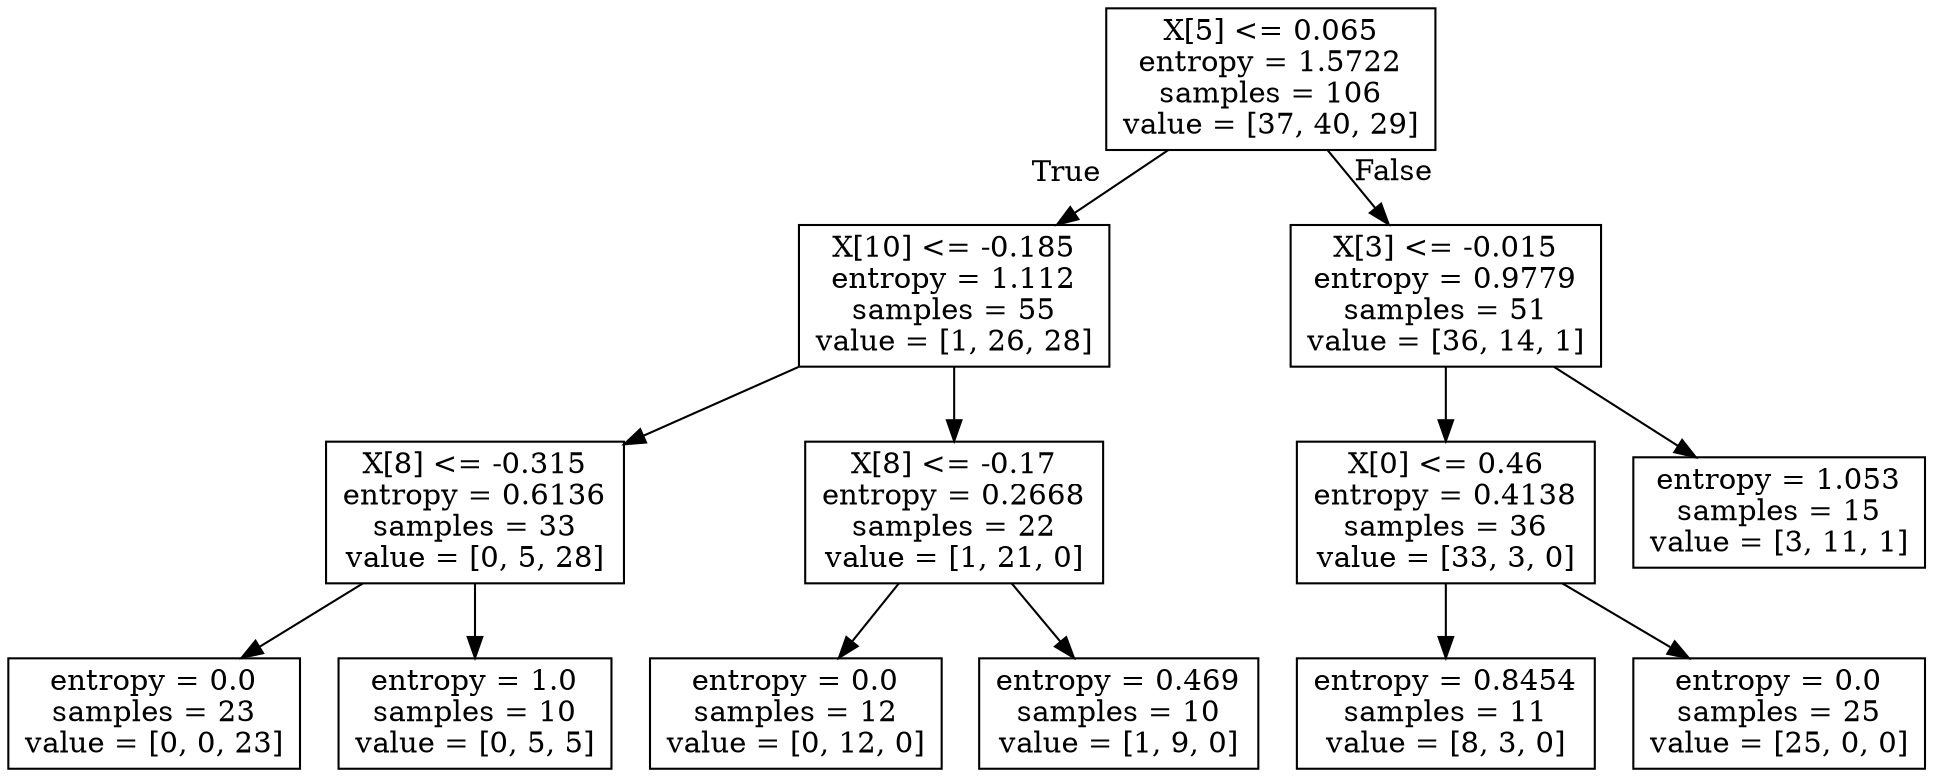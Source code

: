 digraph Tree {
node [shape=box] ;
0 [label="X[5] <= 0.065\nentropy = 1.5722\nsamples = 106\nvalue = [37, 40, 29]"] ;
1 [label="X[10] <= -0.185\nentropy = 1.112\nsamples = 55\nvalue = [1, 26, 28]"] ;
0 -> 1 [labeldistance=2.5, labelangle=45, headlabel="True"] ;
2 [label="X[8] <= -0.315\nentropy = 0.6136\nsamples = 33\nvalue = [0, 5, 28]"] ;
1 -> 2 ;
3 [label="entropy = 0.0\nsamples = 23\nvalue = [0, 0, 23]"] ;
2 -> 3 ;
4 [label="entropy = 1.0\nsamples = 10\nvalue = [0, 5, 5]"] ;
2 -> 4 ;
5 [label="X[8] <= -0.17\nentropy = 0.2668\nsamples = 22\nvalue = [1, 21, 0]"] ;
1 -> 5 ;
6 [label="entropy = 0.0\nsamples = 12\nvalue = [0, 12, 0]"] ;
5 -> 6 ;
7 [label="entropy = 0.469\nsamples = 10\nvalue = [1, 9, 0]"] ;
5 -> 7 ;
8 [label="X[3] <= -0.015\nentropy = 0.9779\nsamples = 51\nvalue = [36, 14, 1]"] ;
0 -> 8 [labeldistance=2.5, labelangle=-45, headlabel="False"] ;
9 [label="X[0] <= 0.46\nentropy = 0.4138\nsamples = 36\nvalue = [33, 3, 0]"] ;
8 -> 9 ;
10 [label="entropy = 0.8454\nsamples = 11\nvalue = [8, 3, 0]"] ;
9 -> 10 ;
11 [label="entropy = 0.0\nsamples = 25\nvalue = [25, 0, 0]"] ;
9 -> 11 ;
12 [label="entropy = 1.053\nsamples = 15\nvalue = [3, 11, 1]"] ;
8 -> 12 ;
}